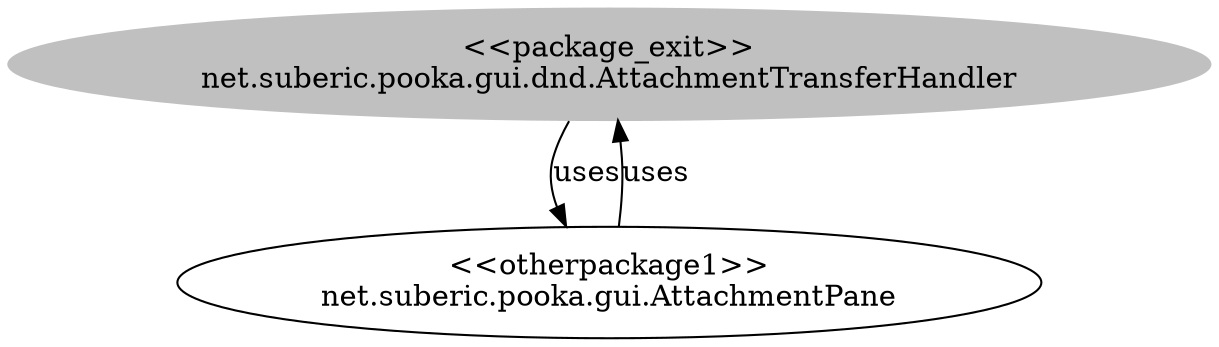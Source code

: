 digraph cd {
	net_suberic_pooka_gui_dnd_AttachmentTransferHandler [label="<<package_exit>>
net.suberic.pooka.gui.dnd.AttachmentTransferHandler",style=filled,color="grey"];
	net_suberic_pooka_gui_AttachmentPane [label="<<otherpackage1>>
net.suberic.pooka.gui.AttachmentPane"];
	net_suberic_pooka_gui_dnd_AttachmentTransferHandler -> net_suberic_pooka_gui_AttachmentPane [label=uses];
	net_suberic_pooka_gui_AttachmentPane -> net_suberic_pooka_gui_dnd_AttachmentTransferHandler [label=uses];
}
